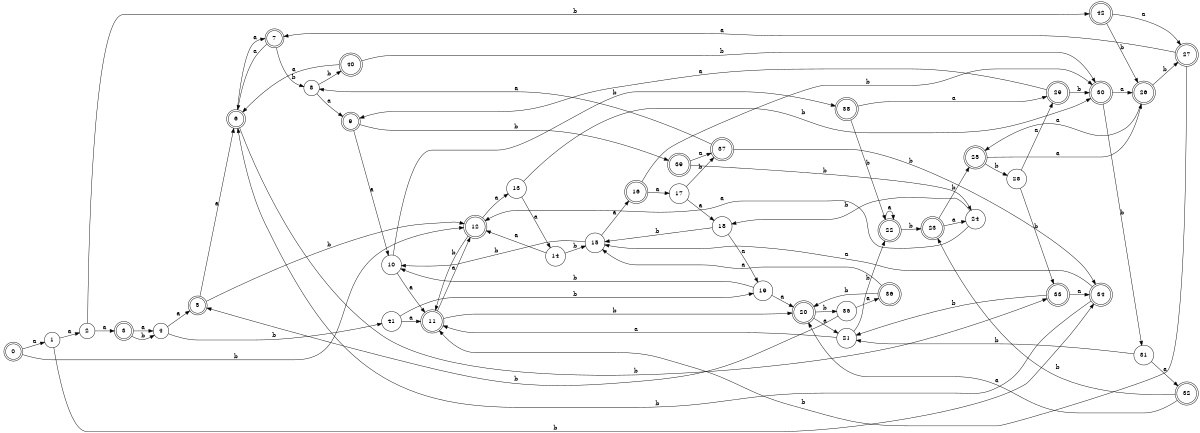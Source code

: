 digraph n35_8 {
__start0 [label="" shape="none"];

rankdir=LR;
size="8,5";

s0 [style="rounded,filled", color="black", fillcolor="white" shape="doublecircle", label="0"];
s1 [style="filled", color="black", fillcolor="white" shape="circle", label="1"];
s2 [style="filled", color="black", fillcolor="white" shape="circle", label="2"];
s3 [style="rounded,filled", color="black", fillcolor="white" shape="doublecircle", label="3"];
s4 [style="filled", color="black", fillcolor="white" shape="circle", label="4"];
s5 [style="rounded,filled", color="black", fillcolor="white" shape="doublecircle", label="5"];
s6 [style="rounded,filled", color="black", fillcolor="white" shape="doublecircle", label="6"];
s7 [style="rounded,filled", color="black", fillcolor="white" shape="doublecircle", label="7"];
s8 [style="filled", color="black", fillcolor="white" shape="circle", label="8"];
s9 [style="rounded,filled", color="black", fillcolor="white" shape="doublecircle", label="9"];
s10 [style="filled", color="black", fillcolor="white" shape="circle", label="10"];
s11 [style="rounded,filled", color="black", fillcolor="white" shape="doublecircle", label="11"];
s12 [style="rounded,filled", color="black", fillcolor="white" shape="doublecircle", label="12"];
s13 [style="filled", color="black", fillcolor="white" shape="circle", label="13"];
s14 [style="filled", color="black", fillcolor="white" shape="circle", label="14"];
s15 [style="filled", color="black", fillcolor="white" shape="circle", label="15"];
s16 [style="rounded,filled", color="black", fillcolor="white" shape="doublecircle", label="16"];
s17 [style="filled", color="black", fillcolor="white" shape="circle", label="17"];
s18 [style="filled", color="black", fillcolor="white" shape="circle", label="18"];
s19 [style="filled", color="black", fillcolor="white" shape="circle", label="19"];
s20 [style="rounded,filled", color="black", fillcolor="white" shape="doublecircle", label="20"];
s21 [style="filled", color="black", fillcolor="white" shape="circle", label="21"];
s22 [style="rounded,filled", color="black", fillcolor="white" shape="doublecircle", label="22"];
s23 [style="rounded,filled", color="black", fillcolor="white" shape="doublecircle", label="23"];
s24 [style="filled", color="black", fillcolor="white" shape="circle", label="24"];
s25 [style="rounded,filled", color="black", fillcolor="white" shape="doublecircle", label="25"];
s26 [style="rounded,filled", color="black", fillcolor="white" shape="doublecircle", label="26"];
s27 [style="rounded,filled", color="black", fillcolor="white" shape="doublecircle", label="27"];
s28 [style="filled", color="black", fillcolor="white" shape="circle", label="28"];
s29 [style="rounded,filled", color="black", fillcolor="white" shape="doublecircle", label="29"];
s30 [style="rounded,filled", color="black", fillcolor="white" shape="doublecircle", label="30"];
s31 [style="filled", color="black", fillcolor="white" shape="circle", label="31"];
s32 [style="rounded,filled", color="black", fillcolor="white" shape="doublecircle", label="32"];
s33 [style="rounded,filled", color="black", fillcolor="white" shape="doublecircle", label="33"];
s34 [style="rounded,filled", color="black", fillcolor="white" shape="doublecircle", label="34"];
s35 [style="filled", color="black", fillcolor="white" shape="circle", label="35"];
s36 [style="rounded,filled", color="black", fillcolor="white" shape="doublecircle", label="36"];
s37 [style="rounded,filled", color="black", fillcolor="white" shape="doublecircle", label="37"];
s38 [style="rounded,filled", color="black", fillcolor="white" shape="doublecircle", label="38"];
s39 [style="rounded,filled", color="black", fillcolor="white" shape="doublecircle", label="39"];
s40 [style="rounded,filled", color="black", fillcolor="white" shape="doublecircle", label="40"];
s41 [style="filled", color="black", fillcolor="white" shape="circle", label="41"];
s42 [style="rounded,filled", color="black", fillcolor="white" shape="doublecircle", label="42"];
s0 -> s1 [label="a"];
s0 -> s12 [label="b"];
s1 -> s2 [label="a"];
s1 -> s34 [label="b"];
s2 -> s3 [label="a"];
s2 -> s42 [label="b"];
s3 -> s4 [label="a"];
s3 -> s4 [label="b"];
s4 -> s5 [label="a"];
s4 -> s41 [label="b"];
s5 -> s6 [label="a"];
s5 -> s12 [label="b"];
s6 -> s7 [label="a"];
s6 -> s33 [label="b"];
s7 -> s6 [label="a"];
s7 -> s8 [label="b"];
s8 -> s9 [label="a"];
s8 -> s40 [label="b"];
s9 -> s10 [label="a"];
s9 -> s39 [label="b"];
s10 -> s11 [label="a"];
s10 -> s38 [label="b"];
s11 -> s12 [label="a"];
s11 -> s20 [label="b"];
s12 -> s13 [label="a"];
s12 -> s11 [label="b"];
s13 -> s14 [label="a"];
s13 -> s30 [label="b"];
s14 -> s12 [label="a"];
s14 -> s15 [label="b"];
s15 -> s16 [label="a"];
s15 -> s10 [label="b"];
s16 -> s17 [label="a"];
s16 -> s30 [label="b"];
s17 -> s18 [label="a"];
s17 -> s37 [label="b"];
s18 -> s19 [label="a"];
s18 -> s15 [label="b"];
s19 -> s20 [label="a"];
s19 -> s10 [label="b"];
s20 -> s21 [label="a"];
s20 -> s35 [label="b"];
s21 -> s11 [label="a"];
s21 -> s22 [label="b"];
s22 -> s22 [label="a"];
s22 -> s23 [label="b"];
s23 -> s24 [label="a"];
s23 -> s25 [label="b"];
s24 -> s12 [label="a"];
s24 -> s18 [label="b"];
s25 -> s26 [label="a"];
s25 -> s28 [label="b"];
s26 -> s25 [label="a"];
s26 -> s27 [label="b"];
s27 -> s7 [label="a"];
s27 -> s11 [label="b"];
s28 -> s29 [label="a"];
s28 -> s33 [label="b"];
s29 -> s9 [label="a"];
s29 -> s30 [label="b"];
s30 -> s26 [label="a"];
s30 -> s31 [label="b"];
s31 -> s32 [label="a"];
s31 -> s21 [label="b"];
s32 -> s20 [label="a"];
s32 -> s23 [label="b"];
s33 -> s34 [label="a"];
s33 -> s21 [label="b"];
s34 -> s15 [label="a"];
s34 -> s6 [label="b"];
s35 -> s36 [label="a"];
s35 -> s5 [label="b"];
s36 -> s15 [label="a"];
s36 -> s20 [label="b"];
s37 -> s8 [label="a"];
s37 -> s34 [label="b"];
s38 -> s29 [label="a"];
s38 -> s22 [label="b"];
s39 -> s37 [label="a"];
s39 -> s24 [label="b"];
s40 -> s6 [label="a"];
s40 -> s30 [label="b"];
s41 -> s11 [label="a"];
s41 -> s19 [label="b"];
s42 -> s27 [label="a"];
s42 -> s26 [label="b"];

}